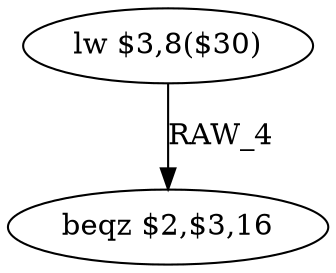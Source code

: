 digraph G1 {
node [shape = ellipse];
i0 [label = "lw $3,8($30)"] ;
i0 ->  i1 [label= "RAW_4"];
i1 [label = "beqz $2,$3,16"] ;
}
